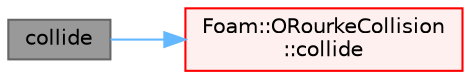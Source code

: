 digraph "collide"
{
 // LATEX_PDF_SIZE
  bgcolor="transparent";
  edge [fontname=Helvetica,fontsize=10,labelfontname=Helvetica,labelfontsize=10];
  node [fontname=Helvetica,fontsize=10,shape=box,height=0.2,width=0.4];
  rankdir="LR";
  Node1 [id="Node000001",label="collide",height=0.2,width=0.4,color="gray40", fillcolor="grey60", style="filled", fontcolor="black",tooltip=" "];
  Node1 -> Node2 [id="edge1_Node000001_Node000002",color="steelblue1",style="solid",tooltip=" "];
  Node2 [id="Node000002",label="Foam::ORourkeCollision\l::collide",height=0.2,width=0.4,color="red", fillcolor="#FFF0F0", style="filled",URL="$classFoam_1_1ORourkeCollision.html#abf9a79d16584fed86c3aab3a6479c7a8",tooltip=" "];
}
